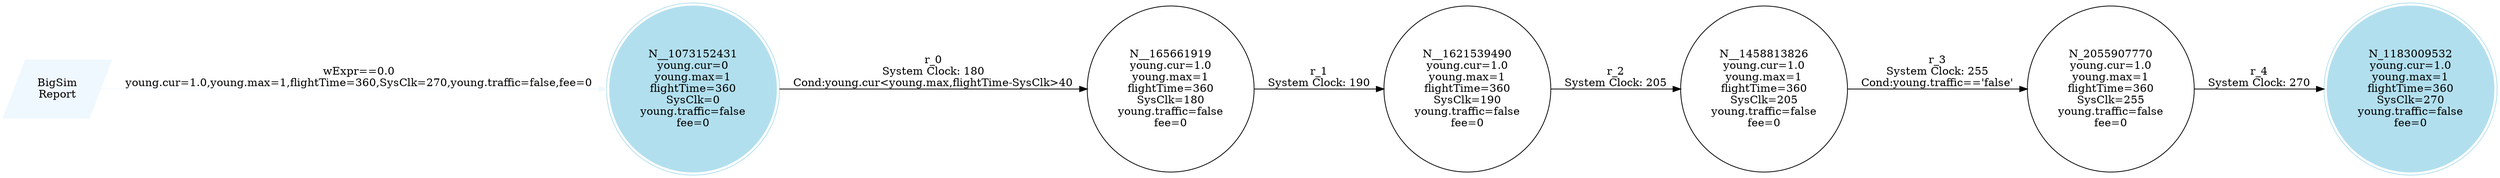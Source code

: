 digraph reaction_graph {
   rankdir=LR;
   Node [shape = circle];
   BigSim_Report [shape = parallelogram color = aliceblue style=filled label="BigSim
Report"];
BigSim_Report -> N__1073152431[color = aliceblue label = "wExpr==0.0
young.cur=1.0,young.max=1,flightTime=360,SysClk=270,young.traffic=false,fee=0"];
 N__1073152431
 [shape=circle, color=lightblue2, style=filled];
N__1458813826[ label="N__1458813826
young.cur=1.0
young.max=1
flightTime=360
SysClk=205
young.traffic=false
fee=0"];
 N__1458813826 -> N_2055907770[ label = "r_3
System Clock: 255
Cond:young.traffic=='false'"];
N_2055907770[ label="N_2055907770
young.cur=1.0
young.max=1
flightTime=360
SysClk=255
young.traffic=false
fee=0"];
 N_2055907770 -> N_1183009532[ label = "r_4
System Clock: 270"];
N__165661919[ label="N__165661919
young.cur=1.0
young.max=1
flightTime=360
SysClk=180
young.traffic=false
fee=0"];
 N__165661919 -> N__1621539490[ label = "r_1
System Clock: 190"];
N__1621539490[ label="N__1621539490
young.cur=1.0
young.max=1
flightTime=360
SysClk=190
young.traffic=false
fee=0"];
 N__1621539490 -> N__1458813826[ label = "r_2
System Clock: 205"];
N__1073152431[ shape = doublecircle, color=lightblue2, style=filled, label="N__1073152431
young.cur=0
young.max=1
flightTime=360
SysClk=0
young.traffic=false
fee=0"];
 N__1073152431 -> N__165661919[ label = "r_0
System Clock: 180
Cond:young.cur<young.max,flightTime-SysClk>40"];
N_1183009532[ shape = doublecircle, color=lightblue2, style=filled, label="N_1183009532
young.cur=1.0
young.max=1
flightTime=360
SysClk=270
young.traffic=false
fee=0"];
}
